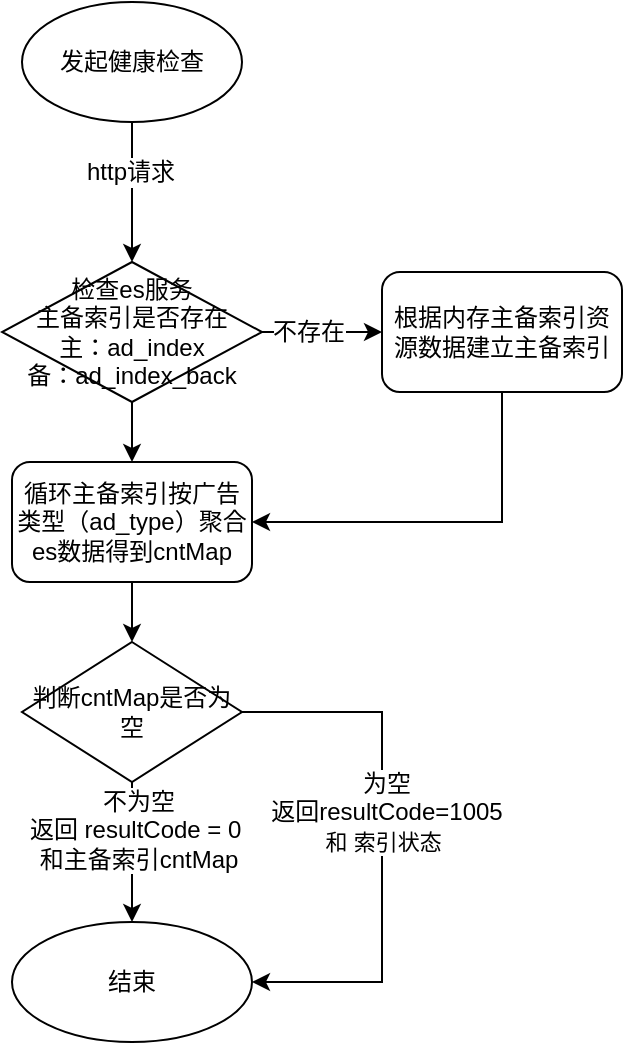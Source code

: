 <mxfile version="12.8.4" type="github" pages="3">
  <diagram id="Fh-FkXlsDdvQ9YG-0T8J" name="ad-shield健康检查">
    <mxGraphModel dx="932" dy="551" grid="1" gridSize="10" guides="1" tooltips="1" connect="1" arrows="1" fold="1" page="1" pageScale="1" pageWidth="827" pageHeight="1169" math="0" shadow="0">
      <root>
        <mxCell id="0" />
        <mxCell id="1" parent="0" />
        <mxCell id="jH8fylCY83q8PEKmx7wo-18" style="edgeStyle=orthogonalEdgeStyle;rounded=0;orthogonalLoop=1;jettySize=auto;html=1;entryX=0.5;entryY=0;entryDx=0;entryDy=0;" parent="1" source="jH8fylCY83q8PEKmx7wo-16" target="jH8fylCY83q8PEKmx7wo-17" edge="1">
          <mxGeometry relative="1" as="geometry" />
        </mxCell>
        <mxCell id="jH8fylCY83q8PEKmx7wo-20" value="http请求" style="text;html=1;align=center;verticalAlign=middle;resizable=0;points=[];;labelBackgroundColor=#ffffff;" parent="jH8fylCY83q8PEKmx7wo-18" vertex="1" connectable="0">
          <mxGeometry x="-0.3" y="-1" relative="1" as="geometry">
            <mxPoint as="offset" />
          </mxGeometry>
        </mxCell>
        <mxCell id="jH8fylCY83q8PEKmx7wo-16" value="发起健康检查" style="ellipse;whiteSpace=wrap;html=1;" parent="1" vertex="1">
          <mxGeometry x="210" y="100" width="110" height="60" as="geometry" />
        </mxCell>
        <mxCell id="jH8fylCY83q8PEKmx7wo-23" style="edgeStyle=orthogonalEdgeStyle;rounded=0;orthogonalLoop=1;jettySize=auto;html=1;" parent="1" source="jH8fylCY83q8PEKmx7wo-17" target="jH8fylCY83q8PEKmx7wo-22" edge="1">
          <mxGeometry relative="1" as="geometry" />
        </mxCell>
        <mxCell id="jH8fylCY83q8PEKmx7wo-25" value="不存在" style="text;html=1;align=center;verticalAlign=middle;resizable=0;points=[];;labelBackgroundColor=#ffffff;" parent="jH8fylCY83q8PEKmx7wo-23" vertex="1" connectable="0">
          <mxGeometry x="-0.253" relative="1" as="geometry">
            <mxPoint as="offset" />
          </mxGeometry>
        </mxCell>
        <mxCell id="jH8fylCY83q8PEKmx7wo-26" style="edgeStyle=orthogonalEdgeStyle;rounded=0;orthogonalLoop=1;jettySize=auto;html=1;entryX=0.5;entryY=0;entryDx=0;entryDy=0;" parent="1" source="jH8fylCY83q8PEKmx7wo-17" target="jH8fylCY83q8PEKmx7wo-21" edge="1">
          <mxGeometry relative="1" as="geometry" />
        </mxCell>
        <mxCell id="jH8fylCY83q8PEKmx7wo-17" value="检查es服务&lt;br&gt;主备索引是否存在&lt;br&gt;主：ad_index&lt;br&gt;备：ad_index_back" style="rhombus;whiteSpace=wrap;html=1;" parent="1" vertex="1">
          <mxGeometry x="200" y="230" width="130" height="70" as="geometry" />
        </mxCell>
        <mxCell id="jH8fylCY83q8PEKmx7wo-33" style="edgeStyle=orthogonalEdgeStyle;rounded=0;orthogonalLoop=1;jettySize=auto;html=1;entryX=0.5;entryY=0;entryDx=0;entryDy=0;" parent="1" source="jH8fylCY83q8PEKmx7wo-21" target="jH8fylCY83q8PEKmx7wo-28" edge="1">
          <mxGeometry relative="1" as="geometry" />
        </mxCell>
        <mxCell id="jH8fylCY83q8PEKmx7wo-21" value="循环主备索引按广告类型（ad_type）聚合es数据得到cntMap" style="rounded=1;whiteSpace=wrap;html=1;" parent="1" vertex="1">
          <mxGeometry x="205" y="330" width="120" height="60" as="geometry" />
        </mxCell>
        <mxCell id="jH8fylCY83q8PEKmx7wo-27" style="edgeStyle=orthogonalEdgeStyle;rounded=0;orthogonalLoop=1;jettySize=auto;html=1;entryX=1;entryY=0.5;entryDx=0;entryDy=0;" parent="1" source="jH8fylCY83q8PEKmx7wo-22" target="jH8fylCY83q8PEKmx7wo-21" edge="1">
          <mxGeometry relative="1" as="geometry">
            <Array as="points">
              <mxPoint x="450" y="360" />
            </Array>
          </mxGeometry>
        </mxCell>
        <mxCell id="jH8fylCY83q8PEKmx7wo-22" value="根据内存主备索引资源数据建立主备索引" style="rounded=1;whiteSpace=wrap;html=1;" parent="1" vertex="1">
          <mxGeometry x="390" y="235" width="120" height="60" as="geometry" />
        </mxCell>
        <mxCell id="jH8fylCY83q8PEKmx7wo-31" style="edgeStyle=orthogonalEdgeStyle;rounded=0;orthogonalLoop=1;jettySize=auto;html=1;entryX=0.5;entryY=0;entryDx=0;entryDy=0;" parent="1" source="jH8fylCY83q8PEKmx7wo-28" target="jH8fylCY83q8PEKmx7wo-30" edge="1">
          <mxGeometry relative="1" as="geometry" />
        </mxCell>
        <mxCell id="jH8fylCY83q8PEKmx7wo-32" value="不为空&lt;br&gt;返回&amp;nbsp;resultCode = 0&amp;nbsp;&lt;br&gt;和主备索引cntMap" style="text;html=1;align=center;verticalAlign=middle;resizable=0;points=[];;labelBackgroundColor=#ffffff;" parent="jH8fylCY83q8PEKmx7wo-31" vertex="1" connectable="0">
          <mxGeometry x="-0.32" y="3" relative="1" as="geometry">
            <mxPoint as="offset" />
          </mxGeometry>
        </mxCell>
        <mxCell id="jH8fylCY83q8PEKmx7wo-34" style="edgeStyle=orthogonalEdgeStyle;rounded=0;orthogonalLoop=1;jettySize=auto;html=1;exitX=1;exitY=0.5;exitDx=0;exitDy=0;entryX=1;entryY=0.5;entryDx=0;entryDy=0;" parent="1" source="jH8fylCY83q8PEKmx7wo-28" target="jH8fylCY83q8PEKmx7wo-30" edge="1">
          <mxGeometry relative="1" as="geometry">
            <Array as="points">
              <mxPoint x="390" y="455" />
              <mxPoint x="390" y="590" />
            </Array>
          </mxGeometry>
        </mxCell>
        <mxCell id="jH8fylCY83q8PEKmx7wo-36" value="为空&lt;br&gt;返回resultCode=1005&lt;br&gt;&lt;span style=&quot;font-size: 11px&quot;&gt;和 索引状态&lt;/span&gt;&amp;nbsp;" style="text;html=1;align=center;verticalAlign=middle;resizable=0;points=[];;labelBackgroundColor=#ffffff;" parent="jH8fylCY83q8PEKmx7wo-34" vertex="1" connectable="0">
          <mxGeometry x="-0.113" y="2" relative="1" as="geometry">
            <mxPoint as="offset" />
          </mxGeometry>
        </mxCell>
        <mxCell id="jH8fylCY83q8PEKmx7wo-28" value="判断cntMap是否为空" style="rhombus;whiteSpace=wrap;html=1;" parent="1" vertex="1">
          <mxGeometry x="210" y="420" width="110" height="70" as="geometry" />
        </mxCell>
        <mxCell id="jH8fylCY83q8PEKmx7wo-30" value="结束" style="ellipse;whiteSpace=wrap;html=1;" parent="1" vertex="1">
          <mxGeometry x="205" y="560" width="120" height="60" as="geometry" />
        </mxCell>
      </root>
    </mxGraphModel>
  </diagram>
  <diagram id="pWeyHFxG7Zy1q2EUkXWi" name="ad-merger健康检查">
    
    <mxGraphModel dx="932" dy="648" grid="1" gridSize="10" guides="1" tooltips="1" connect="1" arrows="1" fold="1" page="1" pageScale="1" pageWidth="827" pageHeight="1169" math="0" shadow="0">
      
      <root>
        
        <mxCell id="fAunHQatHXCc6FY_Nxqo-0" />
        
        <mxCell id="fAunHQatHXCc6FY_Nxqo-1" parent="fAunHQatHXCc6FY_Nxqo-0" />
        
        <mxCell id="3z1k4svYnaFbznWEJd8u-0" style="edgeStyle=orthogonalEdgeStyle;rounded=0;orthogonalLoop=1;jettySize=auto;html=1;entryX=0.5;entryY=0;entryDx=0;entryDy=0;" edge="1" parent="fAunHQatHXCc6FY_Nxqo-1" source="3z1k4svYnaFbznWEJd8u-2" target="3z1k4svYnaFbznWEJd8u-6">
          
          <mxGeometry relative="1" as="geometry" />
          
        </mxCell>
        
        <mxCell id="3z1k4svYnaFbznWEJd8u-1" value="http请求" style="text;html=1;align=center;verticalAlign=middle;resizable=0;points=[];;labelBackgroundColor=#ffffff;" vertex="1" connectable="0" parent="3z1k4svYnaFbznWEJd8u-0">
          
          <mxGeometry x="-0.3" y="-1" relative="1" as="geometry">
            
            <mxPoint as="offset" />
            
          </mxGeometry>
          
        </mxCell>
        
        <mxCell id="UdpwUD5fhdhRlGDHMnGv-2" value="不存在&lt;br&gt;&lt;span style=&quot;font-size: 12px&quot;&gt;返回resultCode=501&lt;br&gt;&lt;/span&gt;和 索引状态" style="edgeStyle=orthogonalEdgeStyle;rounded=0;orthogonalLoop=1;jettySize=auto;html=1;entryX=1;entryY=0.5;entryDx=0;entryDy=0;exitX=1;exitY=0.5;exitDx=0;exitDy=0;" edge="1" parent="fAunHQatHXCc6FY_Nxqo-1" source="3z1k4svYnaFbznWEJd8u-6" target="3z1k4svYnaFbznWEJd8u-16">
          
          <mxGeometry relative="1" as="geometry">
            
            <Array as="points">
              
              <mxPoint x="450" y="265" />
              
              <mxPoint x="450" y="590" />
              
            </Array>
            
          </mxGeometry>
          
        </mxCell>
        
        <mxCell id="3z1k4svYnaFbznWEJd8u-2" value="发起健康检查" style="ellipse;whiteSpace=wrap;html=1;" vertex="1" parent="fAunHQatHXCc6FY_Nxqo-1">
          
          <mxGeometry x="210" y="100" width="110" height="60" as="geometry" />
          
        </mxCell>
        
        <mxCell id="3z1k4svYnaFbznWEJd8u-5" style="edgeStyle=orthogonalEdgeStyle;rounded=0;orthogonalLoop=1;jettySize=auto;html=1;entryX=0.5;entryY=0;entryDx=0;entryDy=0;" edge="1" parent="fAunHQatHXCc6FY_Nxqo-1" source="3z1k4svYnaFbznWEJd8u-6" target="3z1k4svYnaFbznWEJd8u-8">
          
          <mxGeometry relative="1" as="geometry" />
          
        </mxCell>
        
        <mxCell id="3z1k4svYnaFbznWEJd8u-6" value="检查es服务&lt;br&gt;配置索引ad_index是否存在" style="rhombus;whiteSpace=wrap;html=1;" vertex="1" parent="fAunHQatHXCc6FY_Nxqo-1">
          
          <mxGeometry x="200" y="230" width="130" height="70" as="geometry" />
          
        </mxCell>
        
        <mxCell id="3z1k4svYnaFbznWEJd8u-7" style="edgeStyle=orthogonalEdgeStyle;rounded=0;orthogonalLoop=1;jettySize=auto;html=1;entryX=0.5;entryY=0;entryDx=0;entryDy=0;" edge="1" parent="fAunHQatHXCc6FY_Nxqo-1" source="3z1k4svYnaFbznWEJd8u-8" target="3z1k4svYnaFbznWEJd8u-15">
          
          <mxGeometry relative="1" as="geometry" />
          
        </mxCell>
        
        <mxCell id="3z1k4svYnaFbznWEJd8u-8" value="索引ad_index 按广告类型（ad_type）聚合es数据得到cntMap" style="rounded=1;whiteSpace=wrap;html=1;" vertex="1" parent="fAunHQatHXCc6FY_Nxqo-1">
          
          <mxGeometry x="205" y="330" width="120" height="60" as="geometry" />
          
        </mxCell>
        
        <mxCell id="3z1k4svYnaFbznWEJd8u-11" style="edgeStyle=orthogonalEdgeStyle;rounded=0;orthogonalLoop=1;jettySize=auto;html=1;entryX=0.5;entryY=0;entryDx=0;entryDy=0;" edge="1" parent="fAunHQatHXCc6FY_Nxqo-1" source="3z1k4svYnaFbznWEJd8u-15" target="3z1k4svYnaFbznWEJd8u-16">
          
          <mxGeometry relative="1" as="geometry" />
          
        </mxCell>
        
        <mxCell id="3z1k4svYnaFbznWEJd8u-12" value="否&lt;br&gt;返回&amp;nbsp;resultCode = 0&amp;nbsp;&lt;br&gt;和主备索引cntMap" style="text;html=1;align=center;verticalAlign=middle;resizable=0;points=[];;labelBackgroundColor=#ffffff;" vertex="1" connectable="0" parent="3z1k4svYnaFbznWEJd8u-11">
          
          <mxGeometry x="-0.32" y="3" relative="1" as="geometry">
            
            <mxPoint as="offset" />
            
          </mxGeometry>
          
        </mxCell>
        
        <mxCell id="3z1k4svYnaFbznWEJd8u-13" style="edgeStyle=orthogonalEdgeStyle;rounded=0;orthogonalLoop=1;jettySize=auto;html=1;exitX=1;exitY=0.5;exitDx=0;exitDy=0;entryX=1;entryY=0.5;entryDx=0;entryDy=0;" edge="1" parent="fAunHQatHXCc6FY_Nxqo-1" source="3z1k4svYnaFbznWEJd8u-15" target="3z1k4svYnaFbznWEJd8u-16">
          
          <mxGeometry relative="1" as="geometry">
            
            <Array as="points">
              
              <mxPoint x="390" y="455" />
              
              <mxPoint x="390" y="590" />
              
            </Array>
            
          </mxGeometry>
          
        </mxCell>
        
        <mxCell id="3z1k4svYnaFbznWEJd8u-14" value="是&lt;br&gt;返回resultCode=501&lt;br&gt;&lt;span style=&quot;font-size: 11px&quot;&gt;和 索引状态&lt;/span&gt;&amp;nbsp;" style="text;html=1;align=center;verticalAlign=middle;resizable=0;points=[];;labelBackgroundColor=#ffffff;" vertex="1" connectable="0" parent="3z1k4svYnaFbznWEJd8u-13">
          
          <mxGeometry x="-0.113" y="2" relative="1" as="geometry">
            
            <mxPoint as="offset" />
            
          </mxGeometry>
          
        </mxCell>
        
        <mxCell id="3z1k4svYnaFbznWEJd8u-15" value="判断cntMap是否为空" style="rhombus;whiteSpace=wrap;html=1;" vertex="1" parent="fAunHQatHXCc6FY_Nxqo-1">
          
          <mxGeometry x="210" y="420" width="110" height="70" as="geometry" />
          
        </mxCell>
        
        <mxCell id="3z1k4svYnaFbznWEJd8u-16" value="结束" style="ellipse;whiteSpace=wrap;html=1;" vertex="1" parent="fAunHQatHXCc6FY_Nxqo-1">
          
          <mxGeometry x="205" y="560" width="120" height="60" as="geometry" />
          
        </mxCell>
        
      </root>
      
    </mxGraphModel>
    
  </diagram>
  <diagram id="0wPaPUyW0avSG8x-eAVy" name="ad-ssp健康检查">
    
    <mxGraphModel dx="932" dy="648" grid="1" gridSize="10" guides="1" tooltips="1" connect="1" arrows="1" fold="1" page="1" pageScale="1" pageWidth="827" pageHeight="1169" math="0" shadow="0">
      
      <root>
        
        <mxCell id="jCD15fpiU59etRgHQPGw-0" />
        
        <mxCell id="jCD15fpiU59etRgHQPGw-1" parent="jCD15fpiU59etRgHQPGw-0" />
        
        <mxCell id="Q8Ou8aBHPlAMR3QkmS03-12" style="edgeStyle=orthogonalEdgeStyle;rounded=0;orthogonalLoop=1;jettySize=auto;html=1;entryX=0.5;entryY=0;entryDx=0;entryDy=0;" edge="1" parent="jCD15fpiU59etRgHQPGw-1" source="rn2cT4v-FtYeabOEz3eV-0" target="rn2cT4v-FtYeabOEz3eV-1">
          
          <mxGeometry relative="1" as="geometry" />
          
        </mxCell>
        
        <mxCell id="rn2cT4v-FtYeabOEz3eV-0" value="发起健康检查" style="ellipse;whiteSpace=wrap;html=1;" vertex="1" parent="jCD15fpiU59etRgHQPGw-1">
          
          <mxGeometry x="210" y="30" width="120" height="70" as="geometry" />
          
        </mxCell>
        
        <mxCell id="Eo22ZyS6s3XHy2_YQfYe-1" style="edgeStyle=orthogonalEdgeStyle;rounded=0;orthogonalLoop=1;jettySize=auto;html=1;exitX=1;exitY=0.5;exitDx=0;exitDy=0;entryX=1;entryY=0.5;entryDx=0;entryDy=0;" edge="1" parent="jCD15fpiU59etRgHQPGw-1" source="rn2cT4v-FtYeabOEz3eV-1" target="Eo22ZyS6s3XHy2_YQfYe-0">
          
          <mxGeometry relative="1" as="geometry">
            
            <Array as="points">
              
              <mxPoint x="420" y="180" />
              
              <mxPoint x="420" y="603" />
              
            </Array>
            
          </mxGeometry>
          
        </mxCell>
        
        <mxCell id="Eo22ZyS6s3XHy2_YQfYe-3" value="异常&lt;br&gt;返回resultCode=501" style="text;html=1;align=center;verticalAlign=middle;resizable=0;points=[];;labelBackgroundColor=#ffffff;" vertex="1" connectable="0" parent="Eo22ZyS6s3XHy2_YQfYe-1">
          
          <mxGeometry x="-0.185" y="2" relative="1" as="geometry">
            
            <mxPoint as="offset" />
            
          </mxGeometry>
          
        </mxCell>
        
        <mxCell id="Q8Ou8aBHPlAMR3QkmS03-13" style="edgeStyle=orthogonalEdgeStyle;rounded=0;orthogonalLoop=1;jettySize=auto;html=1;" edge="1" parent="jCD15fpiU59etRgHQPGw-1" source="rn2cT4v-FtYeabOEz3eV-1" target="Q8Ou8aBHPlAMR3QkmS03-0">
          
          <mxGeometry relative="1" as="geometry" />
          
        </mxCell>
        
        <mxCell id="rn2cT4v-FtYeabOEz3eV-1" value="根据配置请求数据checkData得到请求对象数据requestArr" style="rounded=1;whiteSpace=wrap;html=1;" vertex="1" parent="jCD15fpiU59etRgHQPGw-1">
          
          <mxGeometry x="200" y="150" width="140" height="60" as="geometry" />
          
        </mxCell>
        
        <mxCell id="Eo22ZyS6s3XHy2_YQfYe-0" value="结束" style="ellipse;whiteSpace=wrap;html=1;" vertex="1" parent="jCD15fpiU59etRgHQPGw-1">
          
          <mxGeometry x="210" y="570" width="120" height="66" as="geometry" />
          
        </mxCell>
        
        <mxCell id="Q8Ou8aBHPlAMR3QkmS03-14" style="edgeStyle=orthogonalEdgeStyle;rounded=0;orthogonalLoop=1;jettySize=auto;html=1;entryX=0.5;entryY=0;entryDx=0;entryDy=0;" edge="1" parent="jCD15fpiU59etRgHQPGw-1" source="Q8Ou8aBHPlAMR3QkmS03-0" target="Q8Ou8aBHPlAMR3QkmS03-1">
          
          <mxGeometry relative="1" as="geometry" />
          
        </mxCell>
        
        <mxCell id="Q8Ou8aBHPlAMR3QkmS03-0" value="循环requestArr" style="rounded=1;whiteSpace=wrap;html=1;" vertex="1" parent="jCD15fpiU59etRgHQPGw-1">
          
          <mxGeometry x="195" y="250" width="150" height="50" as="geometry" />
          
        </mxCell>
        
        <mxCell id="Q8Ou8aBHPlAMR3QkmS03-15" style="edgeStyle=orthogonalEdgeStyle;rounded=0;orthogonalLoop=1;jettySize=auto;html=1;" edge="1" parent="jCD15fpiU59etRgHQPGw-1" source="Q8Ou8aBHPlAMR3QkmS03-1" target="Q8Ou8aBHPlAMR3QkmS03-2">
          
          <mxGeometry relative="1" as="geometry" />
          
        </mxCell>
        
        <mxCell id="Q8Ou8aBHPlAMR3QkmS03-1" value="单个请求requestNode发起搜索请求得到responseNode" style="rounded=1;whiteSpace=wrap;html=1;" vertex="1" parent="jCD15fpiU59etRgHQPGw-1">
          
          <mxGeometry x="210" y="335" width="120" height="60" as="geometry" />
          
        </mxCell>
        
        <mxCell id="Q8Ou8aBHPlAMR3QkmS03-3" value="是" style="edgeStyle=orthogonalEdgeStyle;rounded=0;orthogonalLoop=1;jettySize=auto;html=1;entryX=0;entryY=0.5;entryDx=0;entryDy=0;" edge="1" parent="jCD15fpiU59etRgHQPGw-1" source="Q8Ou8aBHPlAMR3QkmS03-2" target="Q8Ou8aBHPlAMR3QkmS03-0">
          
          <mxGeometry relative="1" as="geometry">
            
            <Array as="points">
              
              <mxPoint x="160" y="470" />
              
              <mxPoint x="160" y="285" />
              
            </Array>
            
          </mxGeometry>
          
        </mxCell>
        
        <mxCell id="Q8Ou8aBHPlAMR3QkmS03-8" style="edgeStyle=orthogonalEdgeStyle;rounded=0;orthogonalLoop=1;jettySize=auto;html=1;entryX=1;entryY=0;entryDx=0;entryDy=0;" edge="1" parent="jCD15fpiU59etRgHQPGw-1" source="Q8Ou8aBHPlAMR3QkmS03-2" target="Eo22ZyS6s3XHy2_YQfYe-0">
          
          <mxGeometry relative="1" as="geometry">
            
            <Array as="points">
              
              <mxPoint x="350" y="470" />
              
              <mxPoint x="350" y="580" />
              
            </Array>
            
          </mxGeometry>
          
        </mxCell>
        
        <mxCell id="Q8Ou8aBHPlAMR3QkmS03-9" value="否&lt;br&gt;返回resultCode=501" style="text;html=1;align=center;verticalAlign=middle;resizable=0;points=[];;labelBackgroundColor=#ffffff;" vertex="1" connectable="0" parent="Q8Ou8aBHPlAMR3QkmS03-8">
          
          <mxGeometry x="0.125" y="-3" relative="1" as="geometry">
            
            <mxPoint x="3" y="-37" as="offset" />
            
          </mxGeometry>
          
        </mxCell>
        
        <mxCell id="Q8Ou8aBHPlAMR3QkmS03-10" style="edgeStyle=orthogonalEdgeStyle;rounded=0;orthogonalLoop=1;jettySize=auto;html=1;" edge="1" parent="jCD15fpiU59etRgHQPGw-1" source="Q8Ou8aBHPlAMR3QkmS03-2" target="Eo22ZyS6s3XHy2_YQfYe-0">
          
          <mxGeometry relative="1" as="geometry" />
          
        </mxCell>
        
        <mxCell id="Q8Ou8aBHPlAMR3QkmS03-11" value="循环完毕&lt;br&gt;返回resultCode=0" style="text;html=1;align=center;verticalAlign=middle;resizable=0;points=[];;labelBackgroundColor=#ffffff;" vertex="1" connectable="0" parent="Q8Ou8aBHPlAMR3QkmS03-10">
          
          <mxGeometry x="-0.167" y="-1" relative="1" as="geometry">
            
            <mxPoint as="offset" />
            
          </mxGeometry>
          
        </mxCell>
        
        <mxCell id="Q8Ou8aBHPlAMR3QkmS03-2" value="&lt;span style=&quot;white-space: normal&quot;&gt;判断responseNode中resultCode=0&lt;/span&gt;" style="rhombus;whiteSpace=wrap;html=1;" vertex="1" parent="jCD15fpiU59etRgHQPGw-1">
          
          <mxGeometry x="210" y="430" width="120" height="80" as="geometry" />
          
        </mxCell>
        
      </root>
      
    </mxGraphModel>
    
  </diagram>
</mxfile>
